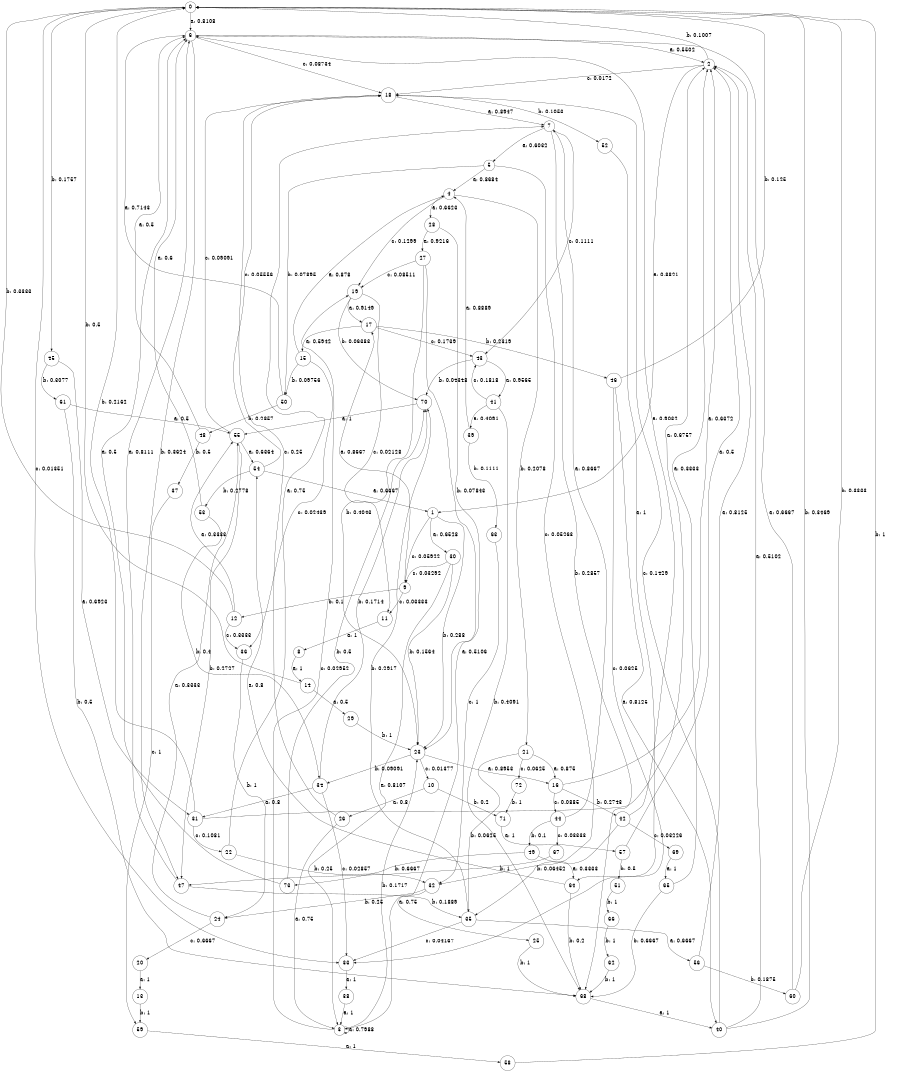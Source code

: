 digraph "d6-300nw-t0-cen-SML" {
size = "6,8.5";
ratio = "fill";
node [shape = circle];
node [fontsize = 24];
edge [fontsize = 24];
0 -> 6 [label = "a: 0.8108   "];
0 -> 45 [label = "b: 0.1757   "];
0 -> 33 [label = "c: 0.01351  "];
1 -> 30 [label = "a: 0.6528   "];
1 -> 23 [label = "b: 0.288    "];
1 -> 9 [label = "c: 0.05922  "];
2 -> 1 [label = "a: 0.8821   "];
2 -> 0 [label = "b: 0.1007   "];
2 -> 18 [label = "c: 0.0172   "];
3 -> 3 [label = "a: 0.7988   "];
3 -> 23 [label = "b: 0.1717   "];
3 -> 19 [label = "c: 0.02952  "];
4 -> 28 [label = "a: 0.6623   "];
4 -> 21 [label = "b: 0.2078   "];
4 -> 19 [label = "c: 0.1299   "];
5 -> 4 [label = "a: 0.8684   "];
5 -> 50 [label = "b: 0.07895  "];
5 -> 32 [label = "c: 0.05263  "];
6 -> 2 [label = "a: 0.5502   "];
6 -> 47 [label = "b: 0.3624   "];
6 -> 18 [label = "c: 0.08734  "];
7 -> 5 [label = "a: 0.6032   "];
7 -> 68 [label = "b: 0.2857   "];
7 -> 43 [label = "c: 0.1111   "];
8 -> 14 [label = "a: 1        "];
9 -> 17 [label = "a: 0.8667   "];
9 -> 12 [label = "b: 0.1      "];
9 -> 11 [label = "c: 0.03333  "];
10 -> 26 [label = "a: 0.8      "];
10 -> 71 [label = "b: 0.2      "];
11 -> 8 [label = "a: 1        "];
12 -> 55 [label = "a: 0.3333   "];
12 -> 0 [label = "b: 0.3333   "];
12 -> 36 [label = "c: 0.3333   "];
13 -> 59 [label = "b: 1        "];
14 -> 29 [label = "a: 0.5      "];
14 -> 0 [label = "b: 0.5      "];
15 -> 4 [label = "a: 0.878    "];
15 -> 50 [label = "b: 0.09756  "];
15 -> 36 [label = "c: 0.02439  "];
16 -> 2 [label = "a: 0.6372   "];
16 -> 42 [label = "b: 0.2743   "];
16 -> 44 [label = "c: 0.0885   "];
17 -> 15 [label = "a: 0.5942   "];
17 -> 46 [label = "b: 0.2319   "];
17 -> 43 [label = "c: 0.1739   "];
18 -> 7 [label = "a: 0.8947   "];
18 -> 52 [label = "b: 0.1053   "];
19 -> 17 [label = "a: 0.9149   "];
19 -> 70 [label = "b: 0.06383  "];
19 -> 11 [label = "c: 0.02128  "];
20 -> 13 [label = "a: 1        "];
21 -> 16 [label = "a: 0.875    "];
21 -> 35 [label = "b: 0.0625   "];
21 -> 72 [label = "c: 0.0625   "];
22 -> 7 [label = "a: 0.75     "];
22 -> 32 [label = "b: 0.25     "];
23 -> 16 [label = "a: 0.8953   "];
23 -> 34 [label = "b: 0.09091  "];
23 -> 10 [label = "c: 0.01377  "];
24 -> 55 [label = "a: 0.3333   "];
24 -> 20 [label = "c: 0.6667   "];
25 -> 68 [label = "b: 1        "];
26 -> 3 [label = "a: 0.75     "];
26 -> 18 [label = "c: 0.25     "];
27 -> 3 [label = "a: 0.5106   "];
27 -> 23 [label = "b: 0.4043   "];
27 -> 19 [label = "c: 0.08511  "];
28 -> 27 [label = "a: 0.9216   "];
28 -> 23 [label = "b: 0.07843  "];
29 -> 23 [label = "b: 1        "];
30 -> 3 [label = "a: 0.8107   "];
30 -> 23 [label = "b: 0.1564   "];
30 -> 9 [label = "c: 0.03292  "];
31 -> 2 [label = "a: 0.6757   "];
31 -> 0 [label = "b: 0.2162   "];
31 -> 22 [label = "c: 0.1081   "];
32 -> 25 [label = "a: 0.75     "];
32 -> 24 [label = "b: 0.25     "];
33 -> 38 [label = "a: 1        "];
34 -> 31 [label = "a: 0.8      "];
34 -> 70 [label = "b: 0.1714   "];
34 -> 33 [label = "c: 0.02857  "];
35 -> 56 [label = "a: 0.6667   "];
35 -> 70 [label = "b: 0.2917   "];
35 -> 33 [label = "c: 0.04167  "];
36 -> 24 [label = "b: 1        "];
37 -> 59 [label = "c: 1        "];
38 -> 3 [label = "a: 1        "];
39 -> 4 [label = "a: 0.8889   "];
39 -> 63 [label = "b: 0.1111   "];
40 -> 2 [label = "a: 0.5102   "];
40 -> 0 [label = "b: 0.3469   "];
40 -> 18 [label = "c: 0.1429   "];
41 -> 39 [label = "a: 0.4091   "];
41 -> 68 [label = "b: 0.4091   "];
41 -> 43 [label = "c: 0.1818   "];
42 -> 6 [label = "a: 0.9032   "];
42 -> 35 [label = "b: 0.06452  "];
42 -> 69 [label = "c: 0.03226  "];
43 -> 41 [label = "a: 0.9565   "];
43 -> 70 [label = "b: 0.04348  "];
44 -> 7 [label = "a: 0.8667   "];
44 -> 49 [label = "b: 0.1      "];
44 -> 67 [label = "c: 0.03333  "];
45 -> 31 [label = "a: 0.6923   "];
45 -> 61 [label = "b: 0.3077   "];
46 -> 40 [label = "a: 0.8125   "];
46 -> 0 [label = "b: 0.125    "];
46 -> 33 [label = "c: 0.0625   "];
47 -> 6 [label = "a: 0.8111   "];
47 -> 35 [label = "b: 0.1889   "];
48 -> 6 [label = "a: 0.5      "];
48 -> 37 [label = "b: 0.5      "];
49 -> 64 [label = "a: 0.3333   "];
49 -> 73 [label = "b: 0.6667   "];
50 -> 6 [label = "a: 0.7143   "];
50 -> 48 [label = "b: 0.2857   "];
51 -> 66 [label = "b: 1        "];
52 -> 64 [label = "a: 1        "];
53 -> 6 [label = "a: 0.6      "];
53 -> 34 [label = "b: 0.4      "];
54 -> 1 [label = "a: 0.6667   "];
54 -> 53 [label = "b: 0.2778   "];
54 -> 18 [label = "c: 0.05556  "];
55 -> 54 [label = "a: 0.6364   "];
55 -> 47 [label = "b: 0.2727   "];
55 -> 18 [label = "c: 0.09091  "];
56 -> 2 [label = "a: 0.8125   "];
56 -> 60 [label = "b: 0.1875   "];
57 -> 2 [label = "a: 0.5      "];
57 -> 51 [label = "b: 0.5      "];
58 -> 0 [label = "b: 1        "];
59 -> 58 [label = "a: 1        "];
60 -> 6 [label = "a: 0.6667   "];
60 -> 0 [label = "b: 0.3333   "];
61 -> 55 [label = "a: 0.5      "];
61 -> 68 [label = "b: 0.5      "];
62 -> 68 [label = "b: 1        "];
63 -> 32 [label = "c: 1        "];
64 -> 54 [label = "a: 0.8      "];
64 -> 68 [label = "b: 0.2      "];
65 -> 2 [label = "a: 0.3333   "];
65 -> 68 [label = "b: 0.6667   "];
66 -> 62 [label = "b: 1        "];
67 -> 47 [label = "b: 1        "];
68 -> 40 [label = "a: 1        "];
69 -> 65 [label = "a: 1        "];
70 -> 55 [label = "a: 1        "];
71 -> 57 [label = "a: 1        "];
72 -> 71 [label = "b: 1        "];
73 -> 6 [label = "a: 0.5      "];
73 -> 70 [label = "b: 0.5      "];
}
